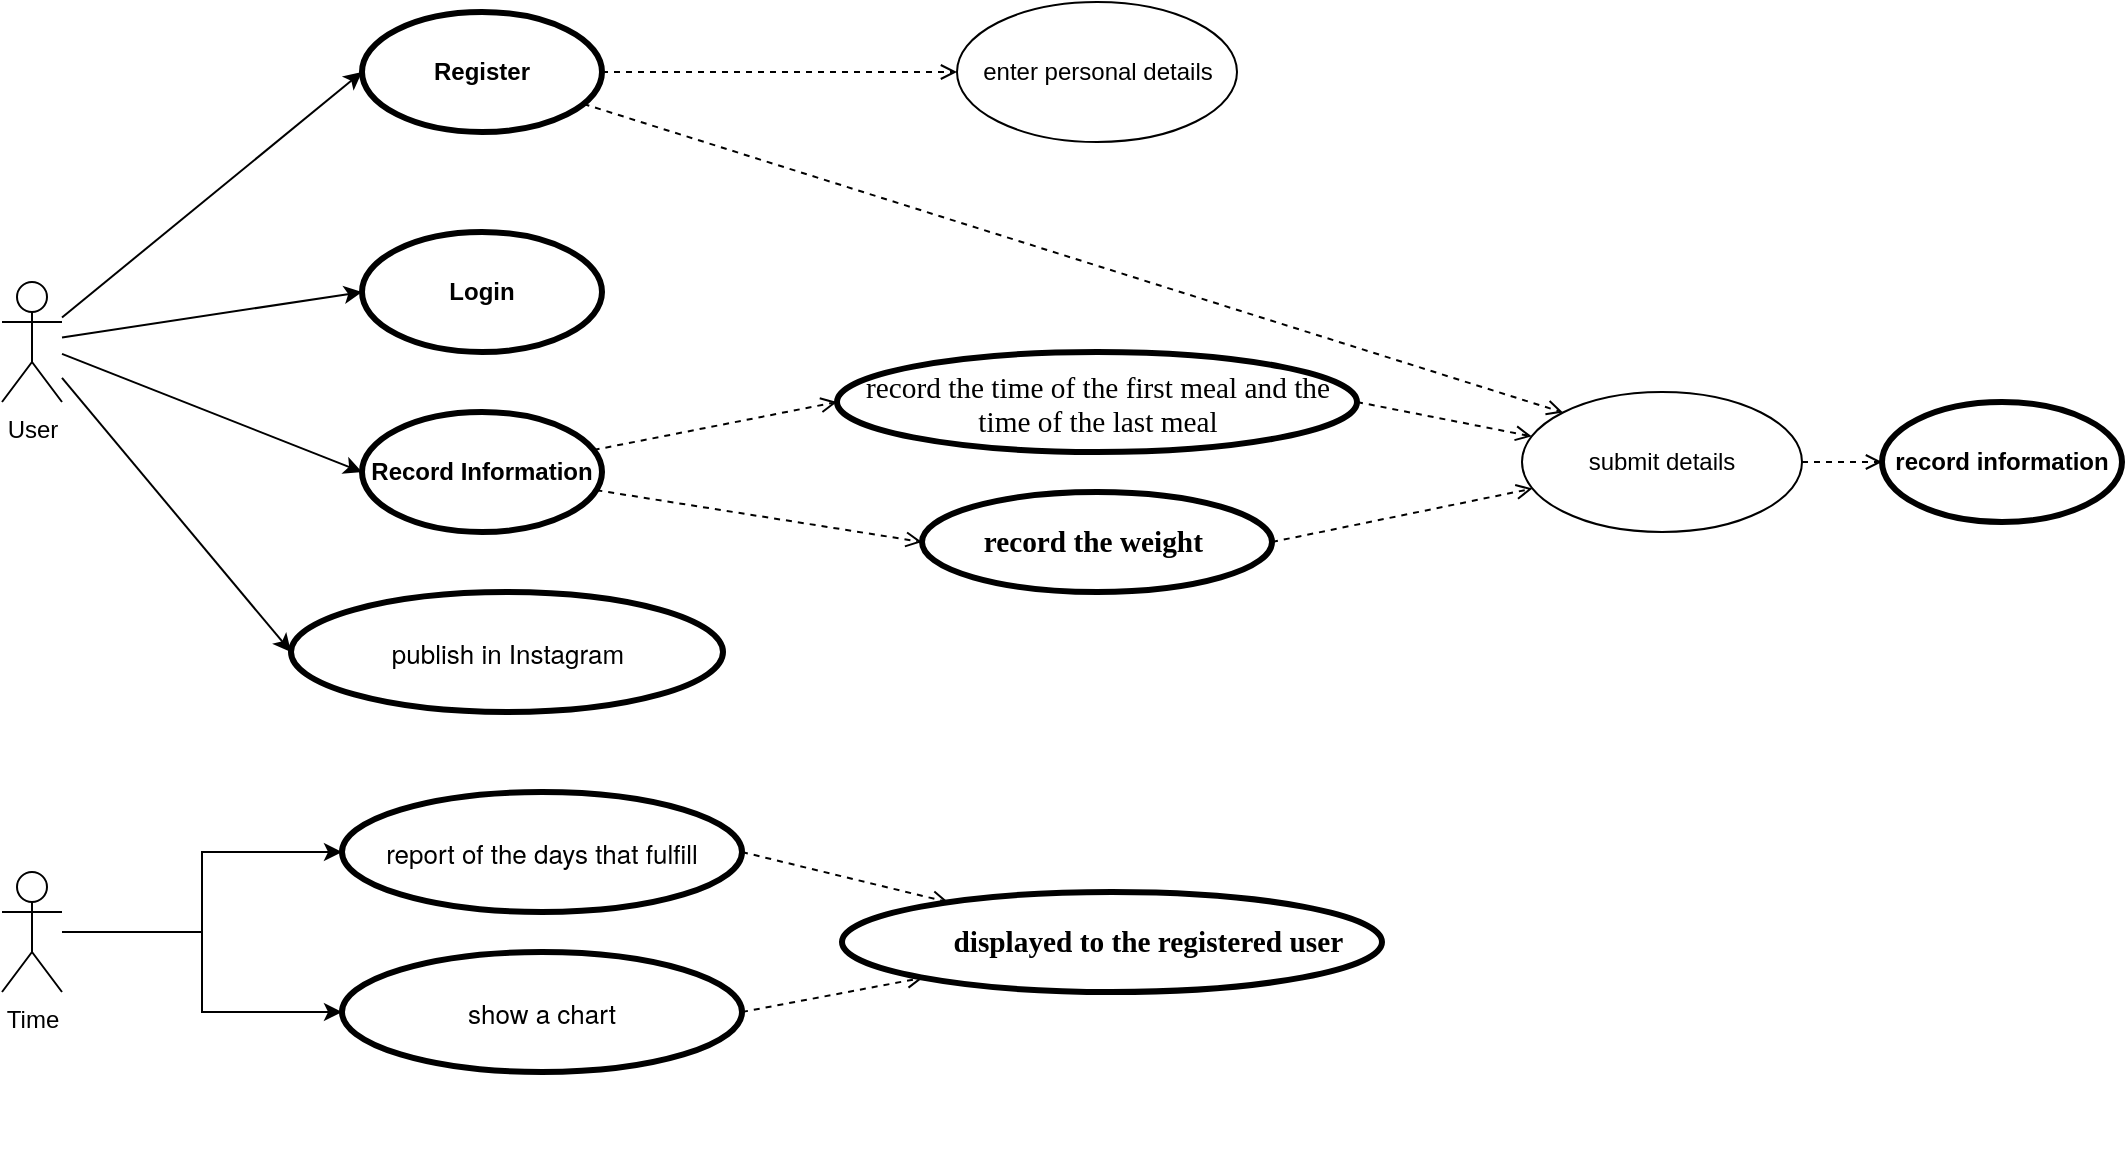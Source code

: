 <mxfile version="20.4.0" type="github">
  <diagram id="HUPfTMvr-G08IstzgSRJ" name="第 1 页">
    <mxGraphModel dx="1351" dy="1929" grid="1" gridSize="10" guides="1" tooltips="1" connect="1" arrows="1" fold="1" page="1" pageScale="1" pageWidth="827" pageHeight="1169" math="0" shadow="0">
      <root>
        <mxCell id="0" />
        <mxCell id="1" parent="0" />
        <mxCell id="ySaaE-eIBbRKnYDDOl5w-20" style="edgeStyle=none;rounded=0;orthogonalLoop=1;jettySize=auto;html=1;entryX=0;entryY=0.5;entryDx=0;entryDy=0;" edge="1" parent="1" source="ySaaE-eIBbRKnYDDOl5w-1" target="ySaaE-eIBbRKnYDDOl5w-4">
          <mxGeometry relative="1" as="geometry" />
        </mxCell>
        <mxCell id="ySaaE-eIBbRKnYDDOl5w-24" style="edgeStyle=none;rounded=0;orthogonalLoop=1;jettySize=auto;html=1;entryX=0;entryY=0.5;entryDx=0;entryDy=0;" edge="1" parent="1" source="ySaaE-eIBbRKnYDDOl5w-1" target="ySaaE-eIBbRKnYDDOl5w-14">
          <mxGeometry relative="1" as="geometry" />
        </mxCell>
        <mxCell id="ySaaE-eIBbRKnYDDOl5w-43" style="edgeStyle=none;rounded=0;orthogonalLoop=1;jettySize=auto;html=1;entryX=0;entryY=0.5;entryDx=0;entryDy=0;" edge="1" parent="1" source="ySaaE-eIBbRKnYDDOl5w-1" target="ySaaE-eIBbRKnYDDOl5w-42">
          <mxGeometry relative="1" as="geometry" />
        </mxCell>
        <mxCell id="ySaaE-eIBbRKnYDDOl5w-50" style="edgeStyle=none;rounded=0;orthogonalLoop=1;jettySize=auto;html=1;entryX=0;entryY=0.5;entryDx=0;entryDy=0;" edge="1" parent="1" source="ySaaE-eIBbRKnYDDOl5w-1" target="ySaaE-eIBbRKnYDDOl5w-46">
          <mxGeometry relative="1" as="geometry" />
        </mxCell>
        <mxCell id="ySaaE-eIBbRKnYDDOl5w-1" value="User" style="shape=umlActor;verticalLabelPosition=bottom;verticalAlign=top;html=1;outlineConnect=0;" vertex="1" parent="1">
          <mxGeometry x="100" y="5" width="30" height="60" as="geometry" />
        </mxCell>
        <mxCell id="ySaaE-eIBbRKnYDDOl5w-18" value="" style="edgeStyle=orthogonalEdgeStyle;rounded=0;orthogonalLoop=1;jettySize=auto;html=1;" edge="1" parent="1" source="ySaaE-eIBbRKnYDDOl5w-2" target="ySaaE-eIBbRKnYDDOl5w-11">
          <mxGeometry relative="1" as="geometry" />
        </mxCell>
        <mxCell id="ySaaE-eIBbRKnYDDOl5w-19" style="edgeStyle=orthogonalEdgeStyle;rounded=0;orthogonalLoop=1;jettySize=auto;html=1;" edge="1" parent="1" source="ySaaE-eIBbRKnYDDOl5w-2" target="ySaaE-eIBbRKnYDDOl5w-15">
          <mxGeometry relative="1" as="geometry" />
        </mxCell>
        <mxCell id="ySaaE-eIBbRKnYDDOl5w-2" value="Time" style="shape=umlActor;verticalLabelPosition=bottom;verticalAlign=top;html=1;outlineConnect=0;" vertex="1" parent="1">
          <mxGeometry x="100" y="300" width="30" height="60" as="geometry" />
        </mxCell>
        <mxCell id="ySaaE-eIBbRKnYDDOl5w-26" style="html=1;verticalAlign=bottom;labelBackgroundColor=none;endArrow=open;endFill=0;dashed=1;fontFamily=Helvetica;fontSize=11;fontColor=default;align=center;strokeColor=default;edgeStyle=none;entryX=0;entryY=0.5;entryDx=0;entryDy=0;" edge="1" parent="1" source="ySaaE-eIBbRKnYDDOl5w-4" target="ySaaE-eIBbRKnYDDOl5w-25">
          <mxGeometry relative="1" as="geometry" />
        </mxCell>
        <mxCell id="ySaaE-eIBbRKnYDDOl5w-28" style="html=1;verticalAlign=bottom;labelBackgroundColor=none;endArrow=open;endFill=0;dashed=1;fontFamily=Helvetica;fontSize=11;fontColor=default;align=center;strokeColor=default;edgeStyle=none;entryX=0;entryY=0;entryDx=0;entryDy=0;" edge="1" parent="1" source="ySaaE-eIBbRKnYDDOl5w-4" target="ySaaE-eIBbRKnYDDOl5w-30">
          <mxGeometry relative="1" as="geometry">
            <mxPoint x="580.241" y="-44.698" as="targetPoint" />
          </mxGeometry>
        </mxCell>
        <mxCell id="ySaaE-eIBbRKnYDDOl5w-4" value="Register" style="shape=ellipse;html=1;strokeWidth=3;fontStyle=1;whiteSpace=wrap;align=center;perimeter=ellipsePerimeter;" vertex="1" parent="1">
          <mxGeometry x="280" y="-130" width="120" height="60" as="geometry" />
        </mxCell>
        <mxCell id="ySaaE-eIBbRKnYDDOl5w-48" style="html=1;verticalAlign=bottom;labelBackgroundColor=none;endArrow=open;endFill=0;dashed=1;fontFamily=Helvetica;fontSize=11;fontColor=default;align=center;strokeColor=default;edgeStyle=none;entryX=0;entryY=0.5;entryDx=0;entryDy=0;" edge="1" parent="1" source="ySaaE-eIBbRKnYDDOl5w-46" target="ySaaE-eIBbRKnYDDOl5w-5">
          <mxGeometry relative="1" as="geometry" />
        </mxCell>
        <mxCell id="ySaaE-eIBbRKnYDDOl5w-51" style="html=1;verticalAlign=bottom;labelBackgroundColor=none;endArrow=open;endFill=0;dashed=1;fontFamily=Helvetica;fontSize=11;fontColor=default;align=center;strokeColor=default;edgeStyle=none;exitX=1;exitY=0.5;exitDx=0;exitDy=0;" edge="1" parent="1" source="ySaaE-eIBbRKnYDDOl5w-5" target="ySaaE-eIBbRKnYDDOl5w-30">
          <mxGeometry relative="1" as="geometry" />
        </mxCell>
        <mxCell id="ySaaE-eIBbRKnYDDOl5w-5" value="&lt;span style=&quot;font-weight: 400; background-color: initial; font-family: TimesNewRomanPSMT; font-size: 11pt;&quot;&gt;&lt;br&gt;record the time of the first meal and the time of the&amp;nbsp;&lt;/span&gt;&lt;span style=&quot;font-weight: 400; background-color: initial; font-family: TimesNewRomanPSMT; font-size: 11pt;&quot;&gt;last meal&lt;/span&gt;&lt;br&gt;&lt;div style=&quot;font-weight: 400;&quot; title=&quot;Page 1&quot; class=&quot;page&quot;&gt;&lt;div class=&quot;layoutArea&quot;&gt;&lt;br&gt;&lt;/div&gt;&lt;/div&gt;" style="shape=ellipse;html=1;strokeWidth=3;fontStyle=1;whiteSpace=wrap;align=center;perimeter=ellipsePerimeter;" vertex="1" parent="1">
          <mxGeometry x="517.5" y="40" width="260" height="50" as="geometry" />
        </mxCell>
        <mxCell id="ySaaE-eIBbRKnYDDOl5w-54" style="html=1;verticalAlign=bottom;labelBackgroundColor=none;endArrow=open;endFill=0;dashed=1;fontFamily=Helvetica;fontSize=11;fontColor=default;align=center;strokeColor=default;edgeStyle=none;exitX=1;exitY=0.5;exitDx=0;exitDy=0;" edge="1" parent="1" source="ySaaE-eIBbRKnYDDOl5w-11" target="ySaaE-eIBbRKnYDDOl5w-53">
          <mxGeometry relative="1" as="geometry" />
        </mxCell>
        <mxCell id="ySaaE-eIBbRKnYDDOl5w-11" value="&lt;p style=&quot;margin: 0px; font-variant-numeric: normal; font-variant-east-asian: normal; font-weight: 400; font-stretch: normal; font-size: 13px; line-height: normal; font-family: &amp;quot;Helvetica Neue&amp;quot;; text-align: start;&quot; class=&quot;p1&quot;&gt;report of the days that fulfill&lt;/p&gt;" style="shape=ellipse;html=1;strokeWidth=3;fontStyle=1;whiteSpace=wrap;align=center;perimeter=ellipsePerimeter;" vertex="1" parent="1">
          <mxGeometry x="270" y="260" width="200" height="60" as="geometry" />
        </mxCell>
        <mxCell id="ySaaE-eIBbRKnYDDOl5w-14" value="&lt;p style=&quot;margin: 0px; font-variant-numeric: normal; font-variant-east-asian: normal; font-weight: 400; font-stretch: normal; font-size: 13px; line-height: normal; font-family: &amp;quot;Helvetica Neue&amp;quot;; text-align: start;&quot; class=&quot;p1&quot;&gt;publish in Instagram&lt;/p&gt;" style="shape=ellipse;html=1;strokeWidth=3;fontStyle=1;whiteSpace=wrap;align=center;perimeter=ellipsePerimeter;" vertex="1" parent="1">
          <mxGeometry x="244.5" y="160" width="216" height="60" as="geometry" />
        </mxCell>
        <mxCell id="ySaaE-eIBbRKnYDDOl5w-55" style="html=1;verticalAlign=bottom;labelBackgroundColor=none;endArrow=open;endFill=0;dashed=1;fontFamily=Helvetica;fontSize=11;fontColor=default;align=center;strokeColor=default;edgeStyle=none;exitX=1;exitY=0.5;exitDx=0;exitDy=0;" edge="1" parent="1" source="ySaaE-eIBbRKnYDDOl5w-15" target="ySaaE-eIBbRKnYDDOl5w-53">
          <mxGeometry relative="1" as="geometry" />
        </mxCell>
        <mxCell id="ySaaE-eIBbRKnYDDOl5w-15" value="&lt;p style=&quot;margin: 0px; font-variant-numeric: normal; font-variant-east-asian: normal; font-weight: 400; font-stretch: normal; font-size: 13px; line-height: normal; font-family: &amp;quot;Helvetica Neue&amp;quot;; text-align: start;&quot; class=&quot;p1&quot;&gt;show a chart&lt;/p&gt;" style="shape=ellipse;html=1;strokeWidth=3;fontStyle=1;whiteSpace=wrap;align=center;perimeter=ellipsePerimeter;" vertex="1" parent="1">
          <mxGeometry x="270" y="340" width="200" height="60" as="geometry" />
        </mxCell>
        <mxCell id="ySaaE-eIBbRKnYDDOl5w-25" value="enter personal details" style="ellipse;whiteSpace=wrap;html=1;" vertex="1" parent="1">
          <mxGeometry x="577.5" y="-135" width="140" height="70" as="geometry" />
        </mxCell>
        <mxCell id="ySaaE-eIBbRKnYDDOl5w-59" style="html=1;verticalAlign=bottom;labelBackgroundColor=none;endArrow=open;endFill=0;dashed=1;fontFamily=Helvetica;fontSize=11;fontColor=default;align=center;strokeColor=default;edgeStyle=none;entryX=0;entryY=0.5;entryDx=0;entryDy=0;" edge="1" parent="1" source="ySaaE-eIBbRKnYDDOl5w-30" target="ySaaE-eIBbRKnYDDOl5w-57">
          <mxGeometry relative="1" as="geometry" />
        </mxCell>
        <mxCell id="ySaaE-eIBbRKnYDDOl5w-30" value="submit details" style="ellipse;whiteSpace=wrap;html=1;" vertex="1" parent="1">
          <mxGeometry x="860" y="60" width="140" height="70" as="geometry" />
        </mxCell>
        <mxCell id="ySaaE-eIBbRKnYDDOl5w-49" style="html=1;verticalAlign=bottom;labelBackgroundColor=none;endArrow=open;endFill=0;dashed=1;fontFamily=Helvetica;fontSize=11;fontColor=default;align=center;strokeColor=default;edgeStyle=none;entryX=0;entryY=0.5;entryDx=0;entryDy=0;" edge="1" parent="1" source="ySaaE-eIBbRKnYDDOl5w-46" target="ySaaE-eIBbRKnYDDOl5w-35">
          <mxGeometry relative="1" as="geometry" />
        </mxCell>
        <mxCell id="ySaaE-eIBbRKnYDDOl5w-52" style="html=1;verticalAlign=bottom;labelBackgroundColor=none;endArrow=open;endFill=0;dashed=1;fontFamily=Helvetica;fontSize=11;fontColor=default;align=center;strokeColor=default;edgeStyle=none;exitX=1;exitY=0.5;exitDx=0;exitDy=0;" edge="1" parent="1" source="ySaaE-eIBbRKnYDDOl5w-35" target="ySaaE-eIBbRKnYDDOl5w-30">
          <mxGeometry relative="1" as="geometry" />
        </mxCell>
        <mxCell id="ySaaE-eIBbRKnYDDOl5w-35" value="&lt;br&gt;		&lt;br&gt;	&lt;br&gt;&lt;span style=&quot;font-family: TimesNewRomanPSMT; font-size: 11pt; background-color: initial;&quot;&gt;&lt;br&gt;&lt;br&gt;&lt;br&gt;record the weight&amp;nbsp;&lt;/span&gt;&lt;br&gt;&lt;div title=&quot;Page 1&quot; class=&quot;page&quot;&gt;&lt;div class=&quot;layoutArea&quot;&gt;&lt;div class=&quot;column&quot;&gt;&lt;ol style=&quot;list-style-type: none&quot;&gt;&lt;li&gt;&lt;br&gt;						&lt;/li&gt;&lt;br&gt;					&lt;/ol&gt;&lt;br&gt;				&lt;/div&gt;&lt;br&gt;			&lt;/div&gt;&lt;br&gt;		&lt;/div&gt;" style="shape=ellipse;html=1;strokeWidth=3;fontStyle=1;whiteSpace=wrap;align=center;perimeter=ellipsePerimeter;" vertex="1" parent="1">
          <mxGeometry x="560" y="110" width="175" height="50" as="geometry" />
        </mxCell>
        <mxCell id="ySaaE-eIBbRKnYDDOl5w-42" value="Login" style="shape=ellipse;html=1;strokeWidth=3;fontStyle=1;whiteSpace=wrap;align=center;perimeter=ellipsePerimeter;" vertex="1" parent="1">
          <mxGeometry x="280" y="-20" width="120" height="60" as="geometry" />
        </mxCell>
        <mxCell id="ySaaE-eIBbRKnYDDOl5w-46" value="Record Information" style="shape=ellipse;html=1;strokeWidth=3;fontStyle=1;whiteSpace=wrap;align=center;perimeter=ellipsePerimeter;" vertex="1" parent="1">
          <mxGeometry x="280" y="70" width="120" height="60" as="geometry" />
        </mxCell>
        <mxCell id="ySaaE-eIBbRKnYDDOl5w-53" value="&lt;br&gt;	&lt;br&gt;	&lt;br&gt;		&lt;div title=&quot;Page 1&quot; class=&quot;page&quot;&gt;&lt;div class=&quot;layoutArea&quot;&gt;&lt;div class=&quot;column&quot;&gt;&lt;ol style=&quot;list-style-type: none&quot;&gt;&lt;br&gt;						&lt;li&gt;&lt;br&gt;							&lt;p&gt;&lt;span style=&quot;font-size: 11.0pt; font-family: &#39;TimesNewRomanPSMT&#39;&quot;&gt;displayed to the registered user&amp;nbsp;&lt;/span&gt;&lt;/p&gt;&lt;br&gt;						&lt;/li&gt;&lt;br&gt;					&lt;/ol&gt;&lt;br&gt;				&lt;/div&gt;&lt;br&gt;			&lt;/div&gt;&lt;br&gt;		&lt;/div&gt;" style="shape=ellipse;html=1;strokeWidth=3;fontStyle=1;whiteSpace=wrap;align=center;perimeter=ellipsePerimeter;" vertex="1" parent="1">
          <mxGeometry x="520" y="310" width="270" height="50" as="geometry" />
        </mxCell>
        <mxCell id="ySaaE-eIBbRKnYDDOl5w-57" value="record information" style="shape=ellipse;html=1;strokeWidth=3;fontStyle=1;whiteSpace=wrap;align=center;perimeter=ellipsePerimeter;" vertex="1" parent="1">
          <mxGeometry x="1040" y="65" width="120" height="60" as="geometry" />
        </mxCell>
      </root>
    </mxGraphModel>
  </diagram>
</mxfile>
